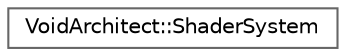 digraph "Graphical Class Hierarchy"
{
 // LATEX_PDF_SIZE
  bgcolor="transparent";
  edge [fontname=Helvetica,fontsize=10,labelfontname=Helvetica,labelfontsize=10];
  node [fontname=Helvetica,fontsize=10,shape=box,height=0.2,width=0.4];
  rankdir="LR";
  Node0 [id="Node000000",label="VoidArchitect::ShaderSystem",height=0.2,width=0.4,color="grey40", fillcolor="white", style="filled",URL="$class_void_architect_1_1_shader_system.html",tooltip=" "];
}
